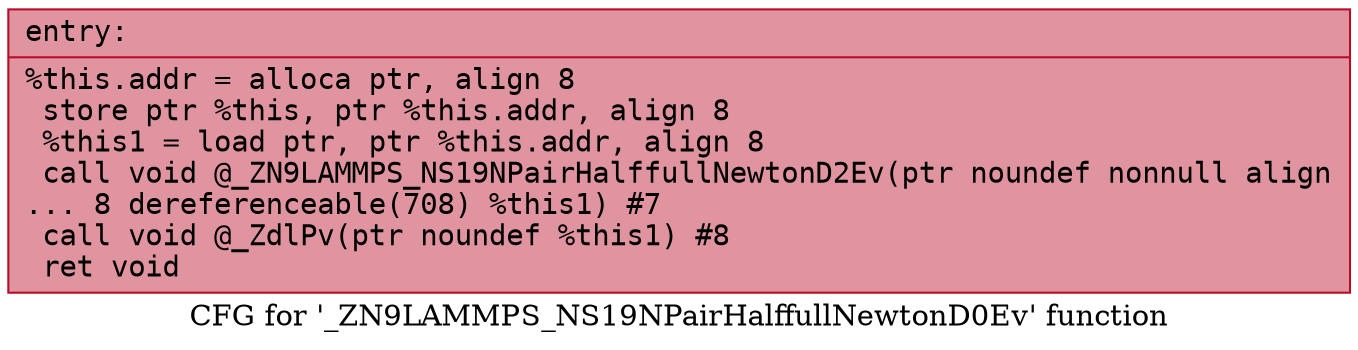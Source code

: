 digraph "CFG for '_ZN9LAMMPS_NS19NPairHalffullNewtonD0Ev' function" {
	label="CFG for '_ZN9LAMMPS_NS19NPairHalffullNewtonD0Ev' function";

	Node0x5622b405abe0 [shape=record,color="#b70d28ff", style=filled, fillcolor="#b70d2870" fontname="Courier",label="{entry:\l|  %this.addr = alloca ptr, align 8\l  store ptr %this, ptr %this.addr, align 8\l  %this1 = load ptr, ptr %this.addr, align 8\l  call void @_ZN9LAMMPS_NS19NPairHalffullNewtonD2Ev(ptr noundef nonnull align\l... 8 dereferenceable(708) %this1) #7\l  call void @_ZdlPv(ptr noundef %this1) #8\l  ret void\l}"];
}
